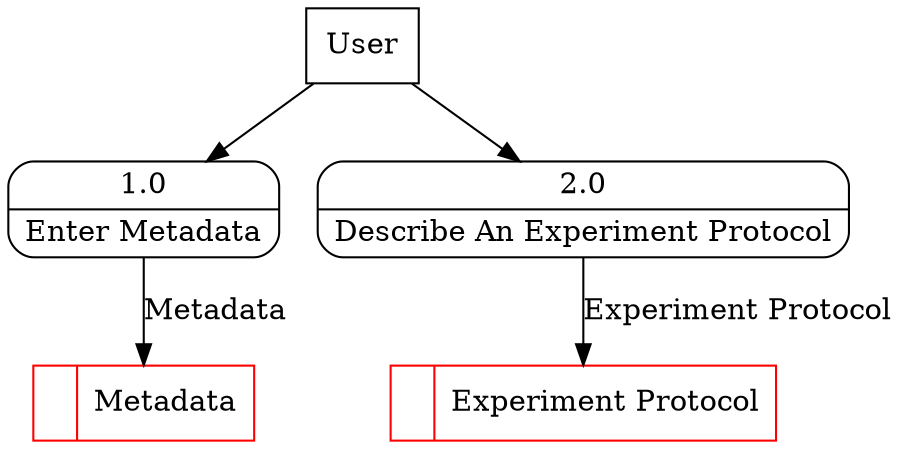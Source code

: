 digraph dfd2{ 
node[shape=record]
200 [label="<f0>  |<f1> Metadata " color=red];
201 [label="<f0>  |<f1> Experiment Protocol " color=red];
202 [label="User" shape=box];
203 [label="{<f0> 1.0|<f1> Enter Metadata }" shape=Mrecord];
204 [label="{<f0> 2.0|<f1> Describe An Experiment Protocol }" shape=Mrecord];
202 -> 203
202 -> 204
203 -> 200 [label="Metadata"]
204 -> 201 [label="Experiment Protocol"]
}